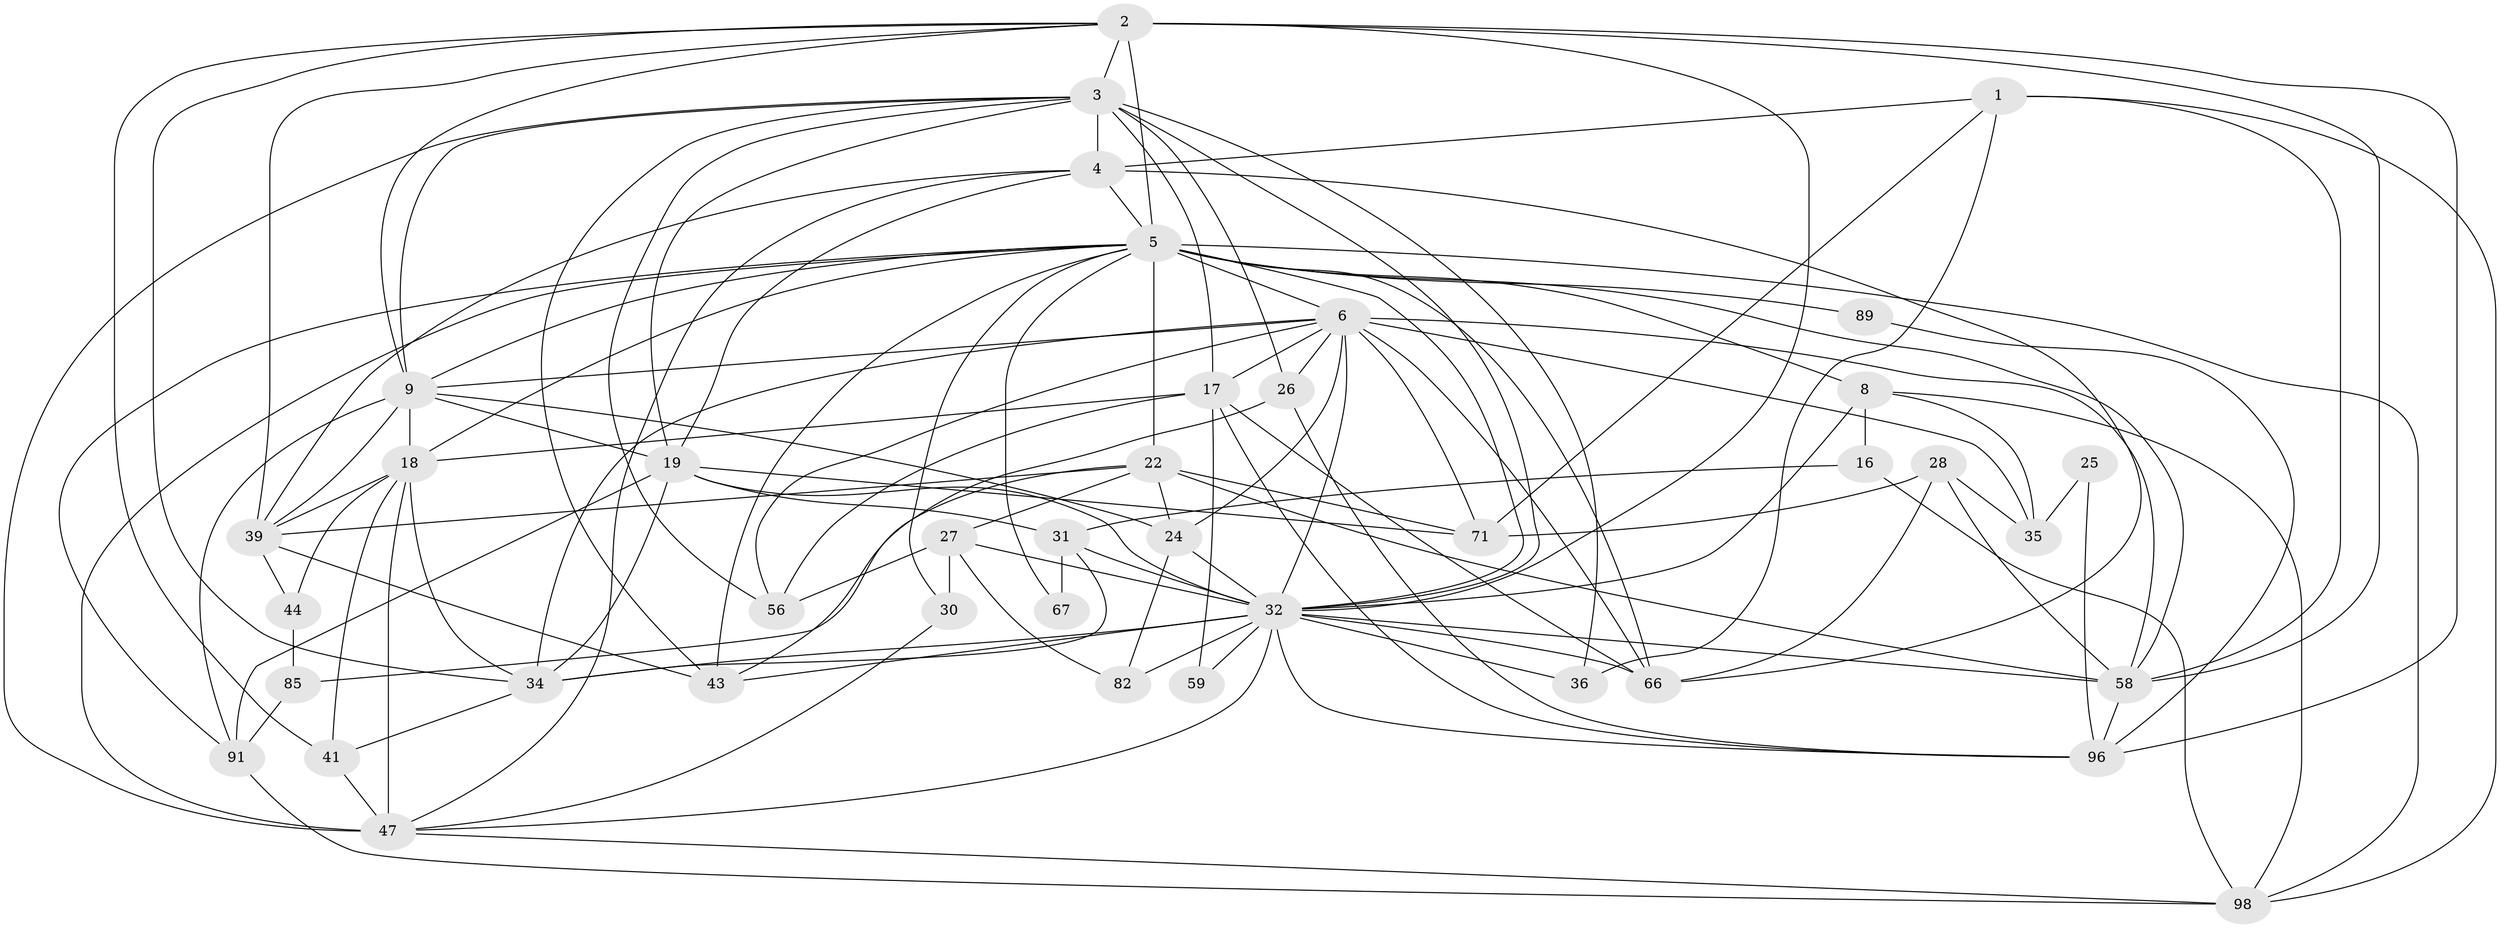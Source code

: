 // original degree distribution, {3: 0.3106796116504854, 4: 0.23300970873786409, 5: 0.2912621359223301, 6: 0.04854368932038835, 7: 0.019417475728155338, 2: 0.08737864077669903, 8: 0.009708737864077669}
// Generated by graph-tools (version 1.1) at 2025/18/03/04/25 18:18:29]
// undirected, 41 vertices, 124 edges
graph export_dot {
graph [start="1"]
  node [color=gray90,style=filled];
  1 [super="+11"];
  2 [super="+33"];
  3 [super="+7+51+57"];
  4 [super="+40"];
  5 [super="+14+10+100"];
  6 [super="+29+23"];
  8 [super="+81"];
  9 [super="+12+74+83"];
  16;
  17 [super="+102+70"];
  18 [super="+52+60"];
  19 [super="+20"];
  22 [super="+94"];
  24 [super="+99"];
  25;
  26 [super="+38"];
  27;
  28 [super="+37"];
  30;
  31 [super="+92"];
  32 [super="+64+49"];
  34 [super="+46+84+62"];
  35 [super="+73"];
  36;
  39 [super="+48"];
  41 [super="+80"];
  43 [super="+76"];
  44;
  47 [super="+90+63"];
  56;
  58 [super="+61"];
  59;
  66 [super="+97"];
  67;
  71;
  82;
  85;
  89;
  91;
  96;
  98 [super="+103"];
  1 -- 71;
  1 -- 36;
  1 -- 98;
  1 -- 4;
  1 -- 58;
  2 -- 9;
  2 -- 32;
  2 -- 96 [weight=2];
  2 -- 34;
  2 -- 5 [weight=3];
  2 -- 39 [weight=2];
  2 -- 41;
  2 -- 58;
  2 -- 3 [weight=2];
  3 -- 56;
  3 -- 4;
  3 -- 26;
  3 -- 47;
  3 -- 17 [weight=2];
  3 -- 19;
  3 -- 32;
  3 -- 36;
  3 -- 9;
  3 -- 43;
  4 -- 66;
  4 -- 47;
  4 -- 5;
  4 -- 19;
  4 -- 39;
  5 -- 91;
  5 -- 98;
  5 -- 67;
  5 -- 8;
  5 -- 43;
  5 -- 47;
  5 -- 22;
  5 -- 89;
  5 -- 30;
  5 -- 6 [weight=4];
  5 -- 18;
  5 -- 58;
  5 -- 9;
  5 -- 32;
  5 -- 66 [weight=2];
  6 -- 71;
  6 -- 17;
  6 -- 32;
  6 -- 66;
  6 -- 35;
  6 -- 9;
  6 -- 24;
  6 -- 34;
  6 -- 58;
  6 -- 56;
  6 -- 26;
  8 -- 16;
  8 -- 35;
  8 -- 98;
  8 -- 32;
  9 -- 91;
  9 -- 18;
  9 -- 24;
  9 -- 19;
  9 -- 39;
  16 -- 98;
  16 -- 31;
  17 -- 66;
  17 -- 18;
  17 -- 96;
  17 -- 56;
  17 -- 59;
  18 -- 41 [weight=2];
  18 -- 47 [weight=2];
  18 -- 34;
  18 -- 44;
  18 -- 39;
  19 -- 34;
  19 -- 71;
  19 -- 91;
  19 -- 31 [weight=2];
  19 -- 32;
  22 -- 27;
  22 -- 85;
  22 -- 71;
  22 -- 58;
  22 -- 24;
  22 -- 39;
  24 -- 82;
  24 -- 32;
  25 -- 96;
  25 -- 35;
  26 -- 43;
  26 -- 96;
  27 -- 30;
  27 -- 56;
  27 -- 82;
  27 -- 32;
  28 -- 71;
  28 -- 58;
  28 -- 35;
  28 -- 66;
  30 -- 47;
  31 -- 34 [weight=2];
  31 -- 67;
  31 -- 32 [weight=2];
  32 -- 66;
  32 -- 59;
  32 -- 58 [weight=2];
  32 -- 96;
  32 -- 34;
  32 -- 36;
  32 -- 43;
  32 -- 47;
  32 -- 82;
  34 -- 41;
  39 -- 43;
  39 -- 44;
  41 -- 47;
  44 -- 85;
  47 -- 98;
  58 -- 96;
  85 -- 91;
  89 -- 96;
  91 -- 98;
}
